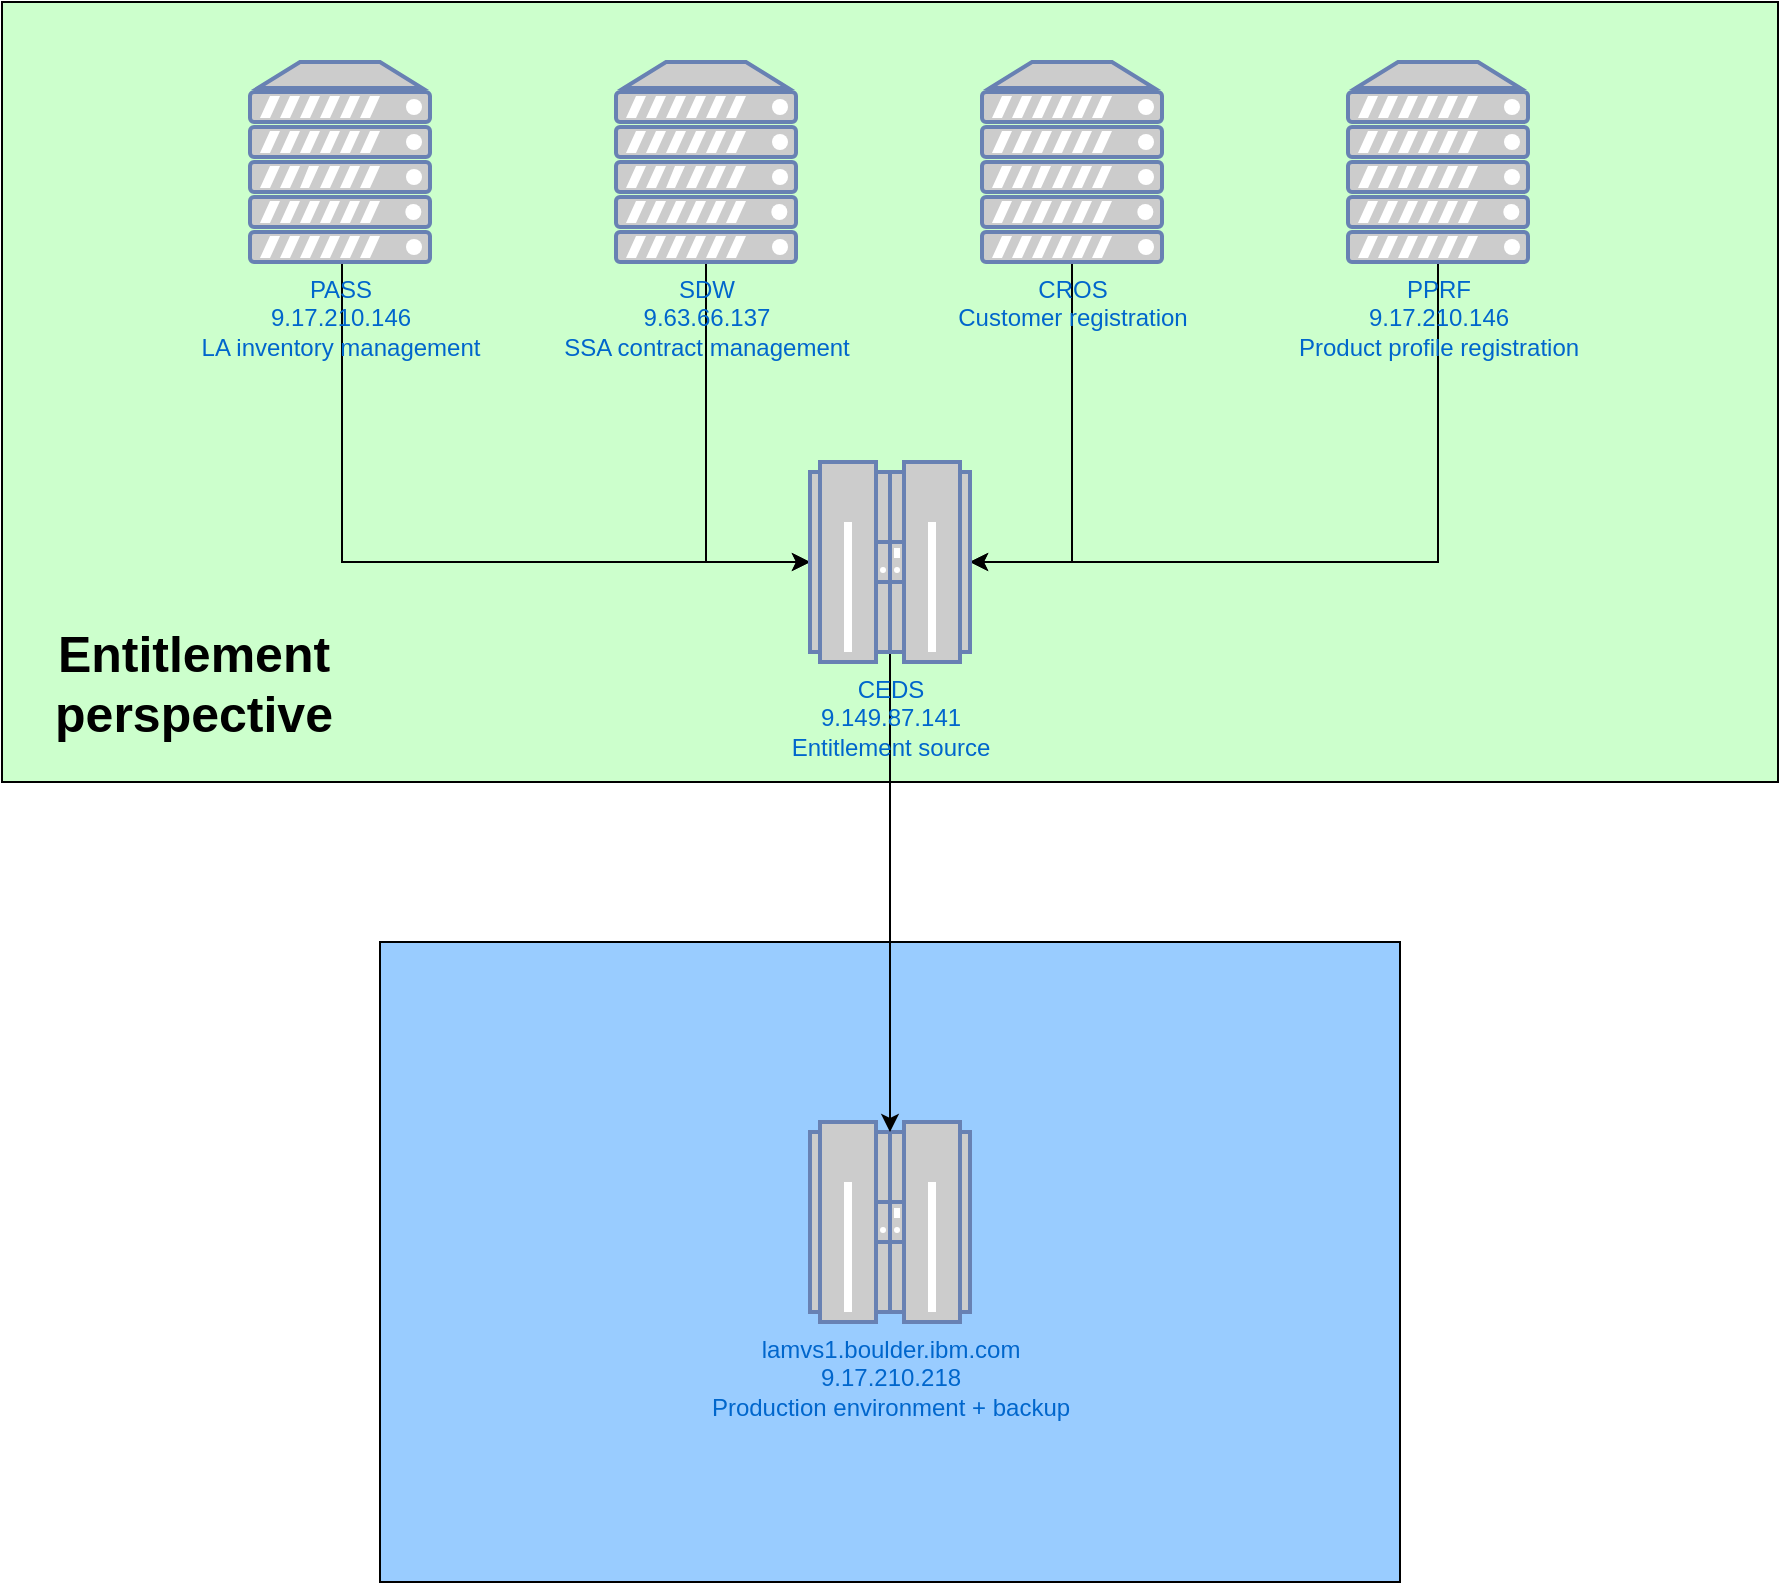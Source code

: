 <mxfile version="10.6.0" type="github"><diagram id="_zCE-TPqoeo9SqMWtjwe" name="Page-1"><mxGraphModel dx="672" dy="791" grid="1" gridSize="10" guides="1" tooltips="1" connect="1" arrows="1" fold="1" page="1" pageScale="1" pageWidth="2336" pageHeight="1654" background="none" math="0" shadow="0"><root><mxCell id="0"/><mxCell id="1" parent="0"/><mxCell id="JzEJBtxNvTs0THatI5Rh-14" value="" style="rounded=0;whiteSpace=wrap;html=1;fillColor=#CCFFCC;" vertex="1" parent="1"><mxGeometry x="724" y="90" width="888" height="390" as="geometry"/></mxCell><mxCell id="JzEJBtxNvTs0THatI5Rh-2" value="" style="rounded=0;whiteSpace=wrap;html=1;fillColor=#99CCFF;" vertex="1" parent="1"><mxGeometry x="913" y="560" width="510" height="320" as="geometry"/></mxCell><mxCell id="JzEJBtxNvTs0THatI5Rh-1" value="&lt;div&gt;lamvs1.boulder.ibm.com&lt;/div&gt;&lt;div&gt;9.17.210.218&lt;/div&gt;&lt;div&gt;Production environment + backup&lt;br&gt;&lt;/div&gt;" style="fontColor=#0066CC;verticalAlign=top;verticalLabelPosition=bottom;labelPosition=center;align=center;html=1;outlineConnect=0;fillColor=#CCCCCC;strokeColor=#6881B3;gradientColor=none;gradientDirection=north;strokeWidth=2;shape=mxgraph.networks.mainframe;" vertex="1" parent="1"><mxGeometry x="1128" y="650" width="80" height="100" as="geometry"/></mxCell><mxCell id="JzEJBtxNvTs0THatI5Rh-18" style="edgeStyle=orthogonalEdgeStyle;rounded=0;orthogonalLoop=1;jettySize=auto;html=1;exitX=0.5;exitY=1;exitDx=0;exitDy=0;exitPerimeter=0;entryX=1;entryY=0.5;entryDx=0;entryDy=0;entryPerimeter=0;" edge="1" parent="1" source="JzEJBtxNvTs0THatI5Rh-3" target="JzEJBtxNvTs0THatI5Rh-8"><mxGeometry relative="1" as="geometry"/></mxCell><mxCell id="JzEJBtxNvTs0THatI5Rh-3" value="&lt;div&gt;CROS&lt;/div&gt;&lt;div&gt;Customer registration&lt;br&gt;&lt;/div&gt;" style="fontColor=#0066CC;verticalAlign=top;verticalLabelPosition=bottom;labelPosition=center;align=center;html=1;outlineConnect=0;fillColor=#CCCCCC;strokeColor=#6881B3;gradientColor=none;gradientDirection=north;strokeWidth=2;shape=mxgraph.networks.server;" vertex="1" parent="1"><mxGeometry x="1214" y="120" width="90" height="100" as="geometry"/></mxCell><mxCell id="JzEJBtxNvTs0THatI5Rh-16" value="" style="edgeStyle=orthogonalEdgeStyle;rounded=0;orthogonalLoop=1;jettySize=auto;html=1;entryX=0;entryY=0.5;entryDx=0;entryDy=0;entryPerimeter=0;" edge="1" parent="1" source="JzEJBtxNvTs0THatI5Rh-4" target="JzEJBtxNvTs0THatI5Rh-8"><mxGeometry relative="1" as="geometry"><mxPoint x="893" y="300" as="targetPoint"/><Array as="points"><mxPoint x="894" y="370"/></Array></mxGeometry></mxCell><mxCell id="JzEJBtxNvTs0THatI5Rh-4" value="&lt;div&gt;PASS&lt;/div&gt;&lt;div&gt;9.17.210.146&lt;/div&gt;&lt;div&gt;LA inventory management&lt;br&gt;&lt;/div&gt;" style="fontColor=#0066CC;verticalAlign=top;verticalLabelPosition=bottom;labelPosition=center;align=center;html=1;outlineConnect=0;fillColor=#CCCCCC;strokeColor=#6881B3;gradientColor=none;gradientDirection=north;strokeWidth=2;shape=mxgraph.networks.server;" vertex="1" parent="1"><mxGeometry x="848" y="120" width="90" height="100" as="geometry"/></mxCell><mxCell id="JzEJBtxNvTs0THatI5Rh-17" style="edgeStyle=orthogonalEdgeStyle;rounded=0;orthogonalLoop=1;jettySize=auto;html=1;exitX=0.5;exitY=1;exitDx=0;exitDy=0;exitPerimeter=0;entryX=0;entryY=0.5;entryDx=0;entryDy=0;entryPerimeter=0;" edge="1" parent="1" source="JzEJBtxNvTs0THatI5Rh-5" target="JzEJBtxNvTs0THatI5Rh-8"><mxGeometry relative="1" as="geometry"/></mxCell><mxCell id="JzEJBtxNvTs0THatI5Rh-5" value="&lt;div&gt;SDW&lt;/div&gt;&lt;div&gt;9.63.66.137&lt;/div&gt;&lt;div&gt;SSA contract management&lt;br&gt;&lt;/div&gt;" style="fontColor=#0066CC;verticalAlign=top;verticalLabelPosition=bottom;labelPosition=center;align=center;html=1;outlineConnect=0;fillColor=#CCCCCC;strokeColor=#6881B3;gradientColor=none;gradientDirection=north;strokeWidth=2;shape=mxgraph.networks.server;" vertex="1" parent="1"><mxGeometry x="1031" y="120" width="90" height="100" as="geometry"/></mxCell><mxCell id="JzEJBtxNvTs0THatI5Rh-20" style="edgeStyle=orthogonalEdgeStyle;rounded=0;orthogonalLoop=1;jettySize=auto;html=1;exitX=0.5;exitY=1;exitDx=0;exitDy=0;exitPerimeter=0;entryX=1;entryY=0.5;entryDx=0;entryDy=0;entryPerimeter=0;" edge="1" parent="1" source="JzEJBtxNvTs0THatI5Rh-6" target="JzEJBtxNvTs0THatI5Rh-8"><mxGeometry relative="1" as="geometry"/></mxCell><mxCell id="JzEJBtxNvTs0THatI5Rh-6" value="&lt;div&gt;PPRF&lt;/div&gt;&lt;div&gt;9.17.210.146&lt;/div&gt;&lt;div&gt;Product profile registration&lt;br&gt;&lt;/div&gt;" style="fontColor=#0066CC;verticalAlign=top;verticalLabelPosition=bottom;labelPosition=center;align=center;html=1;outlineConnect=0;fillColor=#CCCCCC;strokeColor=#6881B3;gradientColor=none;gradientDirection=north;strokeWidth=2;shape=mxgraph.networks.server;" vertex="1" parent="1"><mxGeometry x="1397" y="120" width="90" height="100" as="geometry"/></mxCell><mxCell id="JzEJBtxNvTs0THatI5Rh-22" style="edgeStyle=orthogonalEdgeStyle;rounded=0;orthogonalLoop=1;jettySize=auto;html=1;exitX=0.5;exitY=0.95;exitDx=0;exitDy=0;exitPerimeter=0;entryX=0.5;entryY=0.05;entryDx=0;entryDy=0;entryPerimeter=0;" edge="1" parent="1" source="JzEJBtxNvTs0THatI5Rh-8" target="JzEJBtxNvTs0THatI5Rh-1"><mxGeometry relative="1" as="geometry"/></mxCell><mxCell id="JzEJBtxNvTs0THatI5Rh-8" value="&lt;div&gt;CEDS&lt;/div&gt;&lt;div&gt;9.149.87.141&lt;/div&gt;&lt;div&gt;Entitlement source&lt;br&gt;&lt;/div&gt;" style="fontColor=#0066CC;verticalAlign=top;verticalLabelPosition=bottom;labelPosition=center;align=center;html=1;outlineConnect=0;fillColor=#CCCCCC;strokeColor=#6881B3;gradientColor=none;gradientDirection=north;strokeWidth=2;shape=mxgraph.networks.mainframe;" vertex="1" parent="1"><mxGeometry x="1128" y="320" width="80" height="100" as="geometry"/></mxCell><mxCell id="JzEJBtxNvTs0THatI5Rh-23" value="Entitlement perspective" style="text;html=1;strokeColor=none;fillColor=none;align=center;verticalAlign=middle;whiteSpace=wrap;rounded=0;fontSize=25;fontStyle=1" vertex="1" parent="1"><mxGeometry x="800" y="420" width="40" height="20" as="geometry"/></mxCell></root></mxGraphModel></diagram></mxfile>